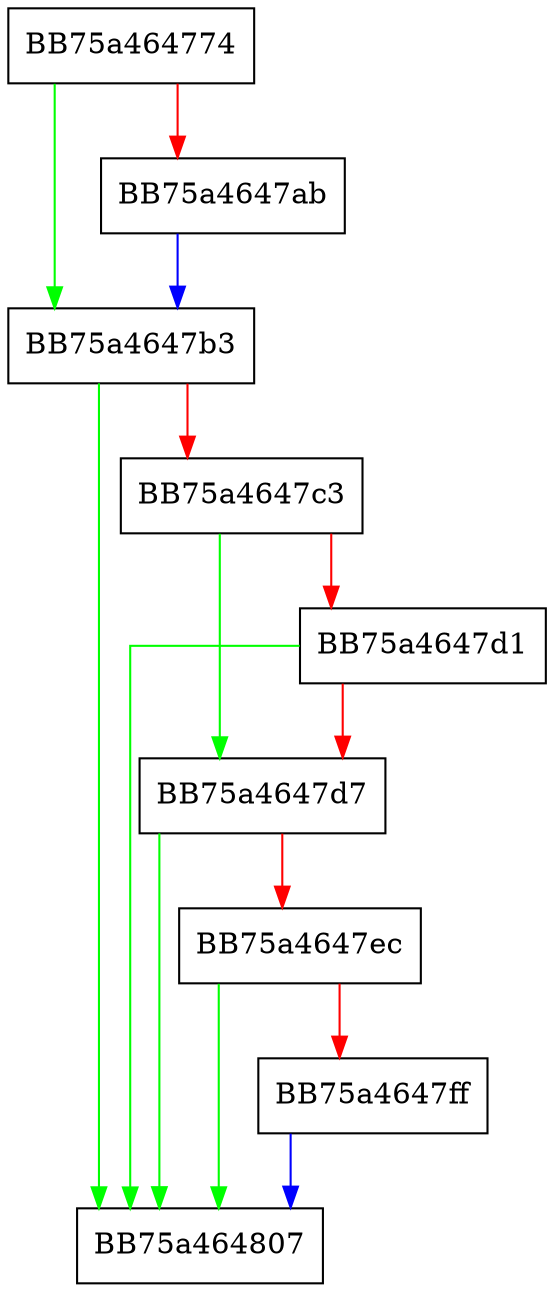 digraph sqlite3BtreeSetVersion {
  node [shape="box"];
  graph [splines=ortho];
  BB75a464774 -> BB75a4647b3 [color="green"];
  BB75a464774 -> BB75a4647ab [color="red"];
  BB75a4647ab -> BB75a4647b3 [color="blue"];
  BB75a4647b3 -> BB75a464807 [color="green"];
  BB75a4647b3 -> BB75a4647c3 [color="red"];
  BB75a4647c3 -> BB75a4647d7 [color="green"];
  BB75a4647c3 -> BB75a4647d1 [color="red"];
  BB75a4647d1 -> BB75a464807 [color="green"];
  BB75a4647d1 -> BB75a4647d7 [color="red"];
  BB75a4647d7 -> BB75a464807 [color="green"];
  BB75a4647d7 -> BB75a4647ec [color="red"];
  BB75a4647ec -> BB75a464807 [color="green"];
  BB75a4647ec -> BB75a4647ff [color="red"];
  BB75a4647ff -> BB75a464807 [color="blue"];
}